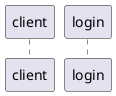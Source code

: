 @startuml
'https://plantuml.com/sequence-diagram
participant client as client
participant login as login
autonumber

@enduml